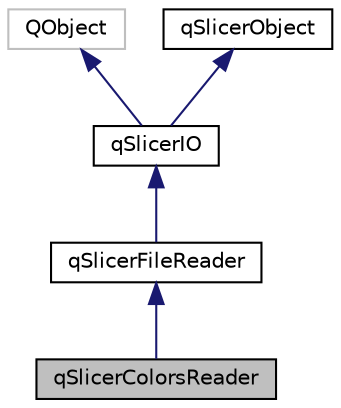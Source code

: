 digraph "qSlicerColorsReader"
{
  bgcolor="transparent";
  edge [fontname="Helvetica",fontsize="10",labelfontname="Helvetica",labelfontsize="10"];
  node [fontname="Helvetica",fontsize="10",shape=record];
  Node0 [label="qSlicerColorsReader",height=0.2,width=0.4,color="black", fillcolor="grey75", style="filled", fontcolor="black"];
  Node1 -> Node0 [dir="back",color="midnightblue",fontsize="10",style="solid",fontname="Helvetica"];
  Node1 [label="qSlicerFileReader",height=0.2,width=0.4,color="black",URL="$classqSlicerFileReader.html"];
  Node2 -> Node1 [dir="back",color="midnightblue",fontsize="10",style="solid",fontname="Helvetica"];
  Node2 [label="qSlicerIO",height=0.2,width=0.4,color="black",URL="$classqSlicerIO.html",tooltip="Base class for qSlicerFileReader and qSlicerFileWriter. "];
  Node3 -> Node2 [dir="back",color="midnightblue",fontsize="10",style="solid",fontname="Helvetica"];
  Node3 [label="QObject",height=0.2,width=0.4,color="grey75"];
  Node4 -> Node2 [dir="back",color="midnightblue",fontsize="10",style="solid",fontname="Helvetica"];
  Node4 [label="qSlicerObject",height=0.2,width=0.4,color="black",URL="$classqSlicerObject.html"];
}

